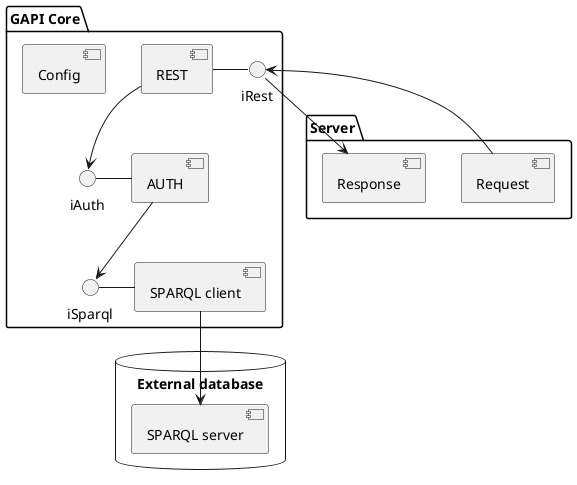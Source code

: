@startuml

package "Server" {
    [Request]
    [Response]
}

package "GAPI Core" {
    [Config]
    iRest - [REST]
    iAuth - [AUTH]
    iSparql - [SPARQL client]

    [REST] --> iAuth
    [AUTH] --> iSparql
}

database "External database" {
    [SPARQL server]
}

[Request] --> iRest
iRest --> [Response]
[SPARQL client] --> [SPARQL server]

@enduml
